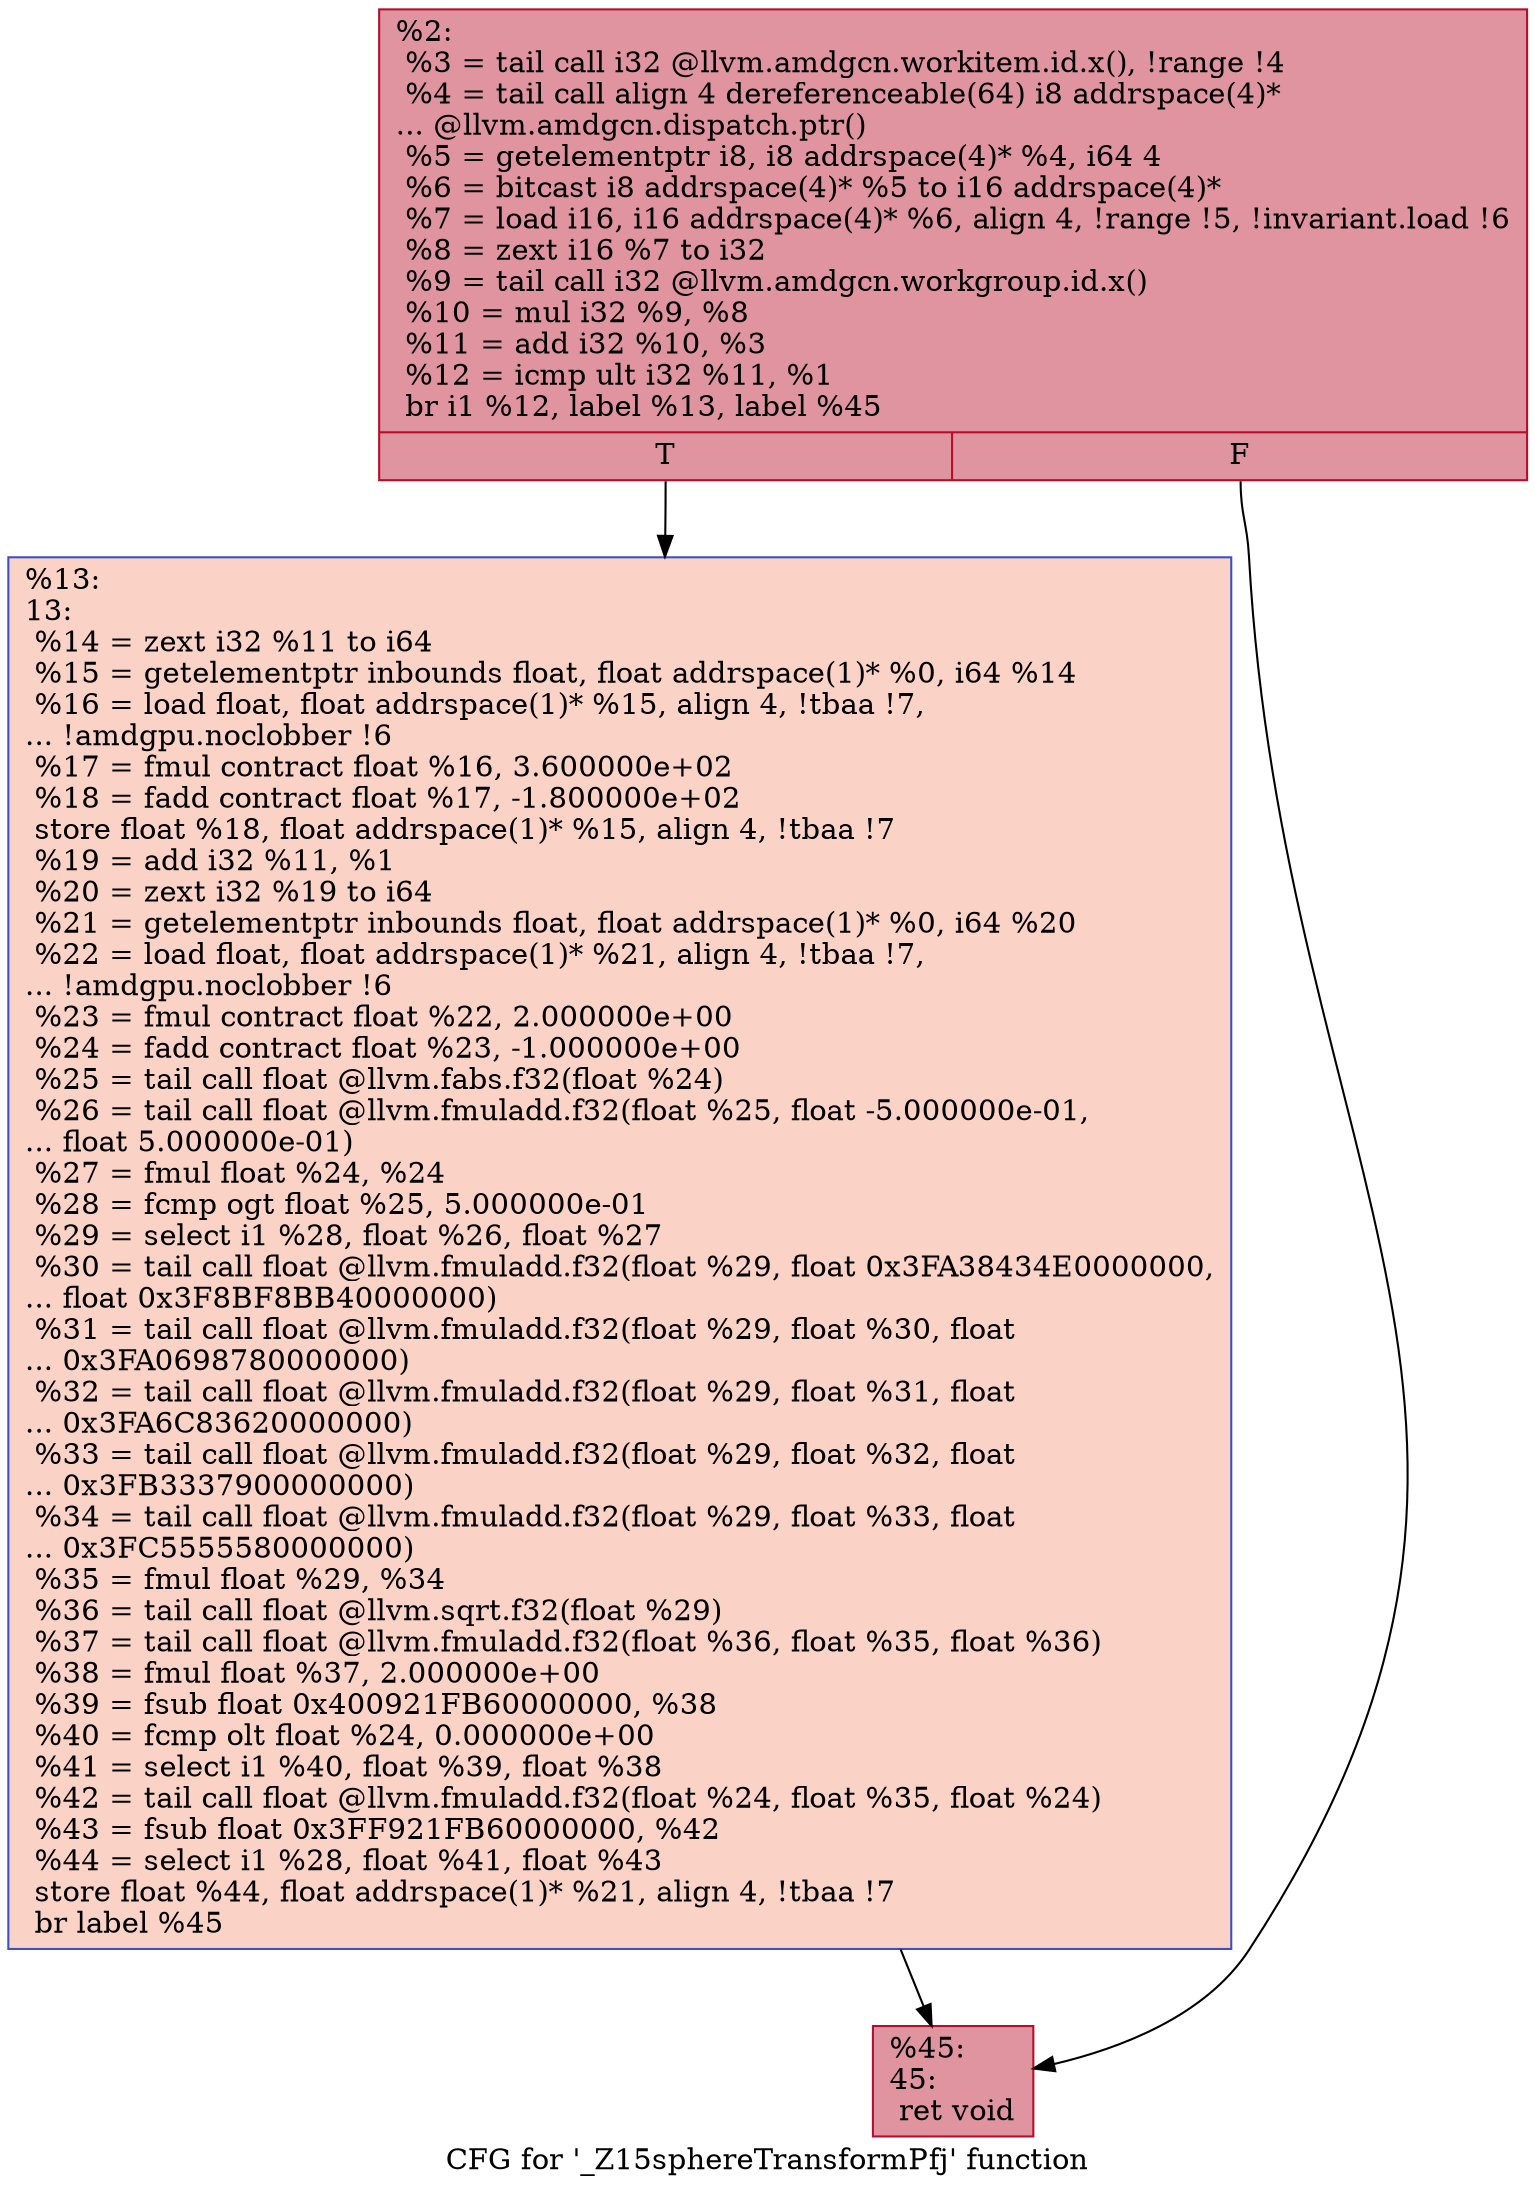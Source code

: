 digraph "CFG for '_Z15sphereTransformPfj' function" {
	label="CFG for '_Z15sphereTransformPfj' function";

	Node0x45dd790 [shape=record,color="#b70d28ff", style=filled, fillcolor="#b70d2870",label="{%2:\l  %3 = tail call i32 @llvm.amdgcn.workitem.id.x(), !range !4\l  %4 = tail call align 4 dereferenceable(64) i8 addrspace(4)*\l... @llvm.amdgcn.dispatch.ptr()\l  %5 = getelementptr i8, i8 addrspace(4)* %4, i64 4\l  %6 = bitcast i8 addrspace(4)* %5 to i16 addrspace(4)*\l  %7 = load i16, i16 addrspace(4)* %6, align 4, !range !5, !invariant.load !6\l  %8 = zext i16 %7 to i32\l  %9 = tail call i32 @llvm.amdgcn.workgroup.id.x()\l  %10 = mul i32 %9, %8\l  %11 = add i32 %10, %3\l  %12 = icmp ult i32 %11, %1\l  br i1 %12, label %13, label %45\l|{<s0>T|<s1>F}}"];
	Node0x45dd790:s0 -> Node0x45df660;
	Node0x45dd790:s1 -> Node0x45df6f0;
	Node0x45df660 [shape=record,color="#3d50c3ff", style=filled, fillcolor="#f59c7d70",label="{%13:\l13:                                               \l  %14 = zext i32 %11 to i64\l  %15 = getelementptr inbounds float, float addrspace(1)* %0, i64 %14\l  %16 = load float, float addrspace(1)* %15, align 4, !tbaa !7,\l... !amdgpu.noclobber !6\l  %17 = fmul contract float %16, 3.600000e+02\l  %18 = fadd contract float %17, -1.800000e+02\l  store float %18, float addrspace(1)* %15, align 4, !tbaa !7\l  %19 = add i32 %11, %1\l  %20 = zext i32 %19 to i64\l  %21 = getelementptr inbounds float, float addrspace(1)* %0, i64 %20\l  %22 = load float, float addrspace(1)* %21, align 4, !tbaa !7,\l... !amdgpu.noclobber !6\l  %23 = fmul contract float %22, 2.000000e+00\l  %24 = fadd contract float %23, -1.000000e+00\l  %25 = tail call float @llvm.fabs.f32(float %24)\l  %26 = tail call float @llvm.fmuladd.f32(float %25, float -5.000000e-01,\l... float 5.000000e-01)\l  %27 = fmul float %24, %24\l  %28 = fcmp ogt float %25, 5.000000e-01\l  %29 = select i1 %28, float %26, float %27\l  %30 = tail call float @llvm.fmuladd.f32(float %29, float 0x3FA38434E0000000,\l... float 0x3F8BF8BB40000000)\l  %31 = tail call float @llvm.fmuladd.f32(float %29, float %30, float\l... 0x3FA0698780000000)\l  %32 = tail call float @llvm.fmuladd.f32(float %29, float %31, float\l... 0x3FA6C83620000000)\l  %33 = tail call float @llvm.fmuladd.f32(float %29, float %32, float\l... 0x3FB3337900000000)\l  %34 = tail call float @llvm.fmuladd.f32(float %29, float %33, float\l... 0x3FC5555580000000)\l  %35 = fmul float %29, %34\l  %36 = tail call float @llvm.sqrt.f32(float %29)\l  %37 = tail call float @llvm.fmuladd.f32(float %36, float %35, float %36)\l  %38 = fmul float %37, 2.000000e+00\l  %39 = fsub float 0x400921FB60000000, %38\l  %40 = fcmp olt float %24, 0.000000e+00\l  %41 = select i1 %40, float %39, float %38\l  %42 = tail call float @llvm.fmuladd.f32(float %24, float %35, float %24)\l  %43 = fsub float 0x3FF921FB60000000, %42\l  %44 = select i1 %28, float %41, float %43\l  store float %44, float addrspace(1)* %21, align 4, !tbaa !7\l  br label %45\l}"];
	Node0x45df660 -> Node0x45df6f0;
	Node0x45df6f0 [shape=record,color="#b70d28ff", style=filled, fillcolor="#b70d2870",label="{%45:\l45:                                               \l  ret void\l}"];
}
